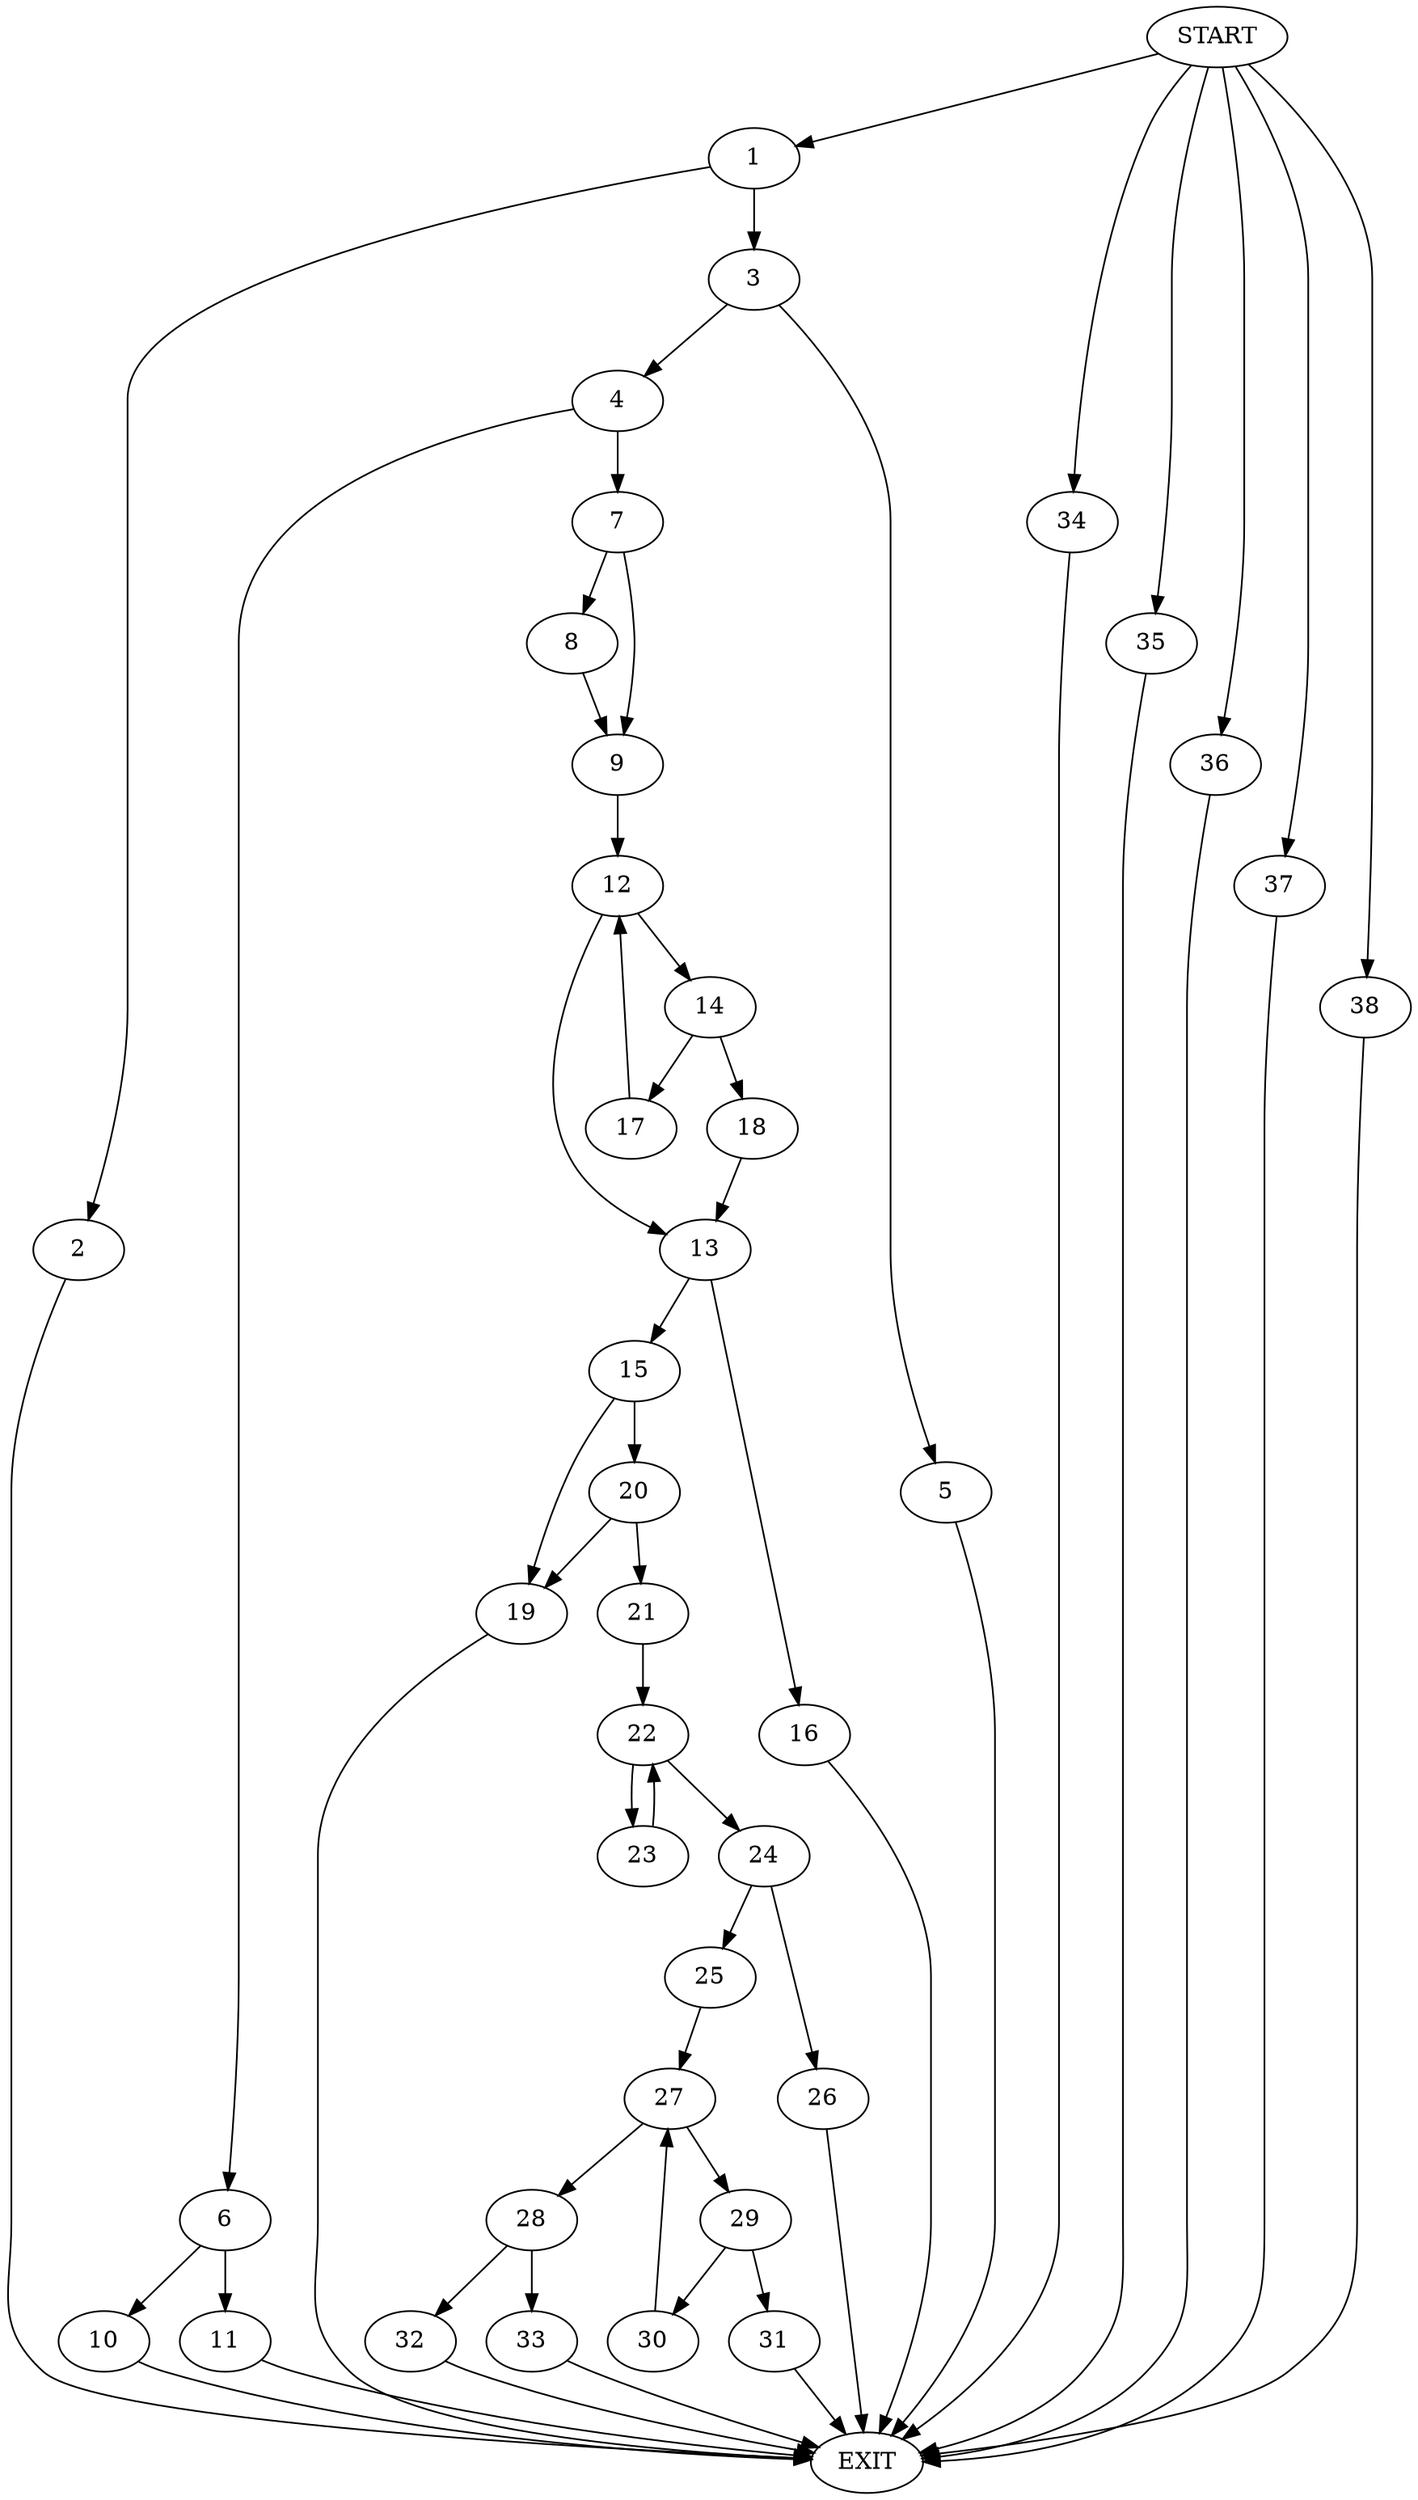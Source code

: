 digraph {
0 [label="START"]
39 [label="EXIT"]
0 -> 1
1 -> 2
1 -> 3
3 -> 4
3 -> 5
2 -> 39
4 -> 6
4 -> 7
5 -> 39
7 -> 8
7 -> 9
6 -> 10
6 -> 11
11 -> 39
10 -> 39
9 -> 12
8 -> 9
12 -> 13
12 -> 14
13 -> 15
13 -> 16
14 -> 17
14 -> 18
17 -> 12
18 -> 13
15 -> 19
15 -> 20
16 -> 39
19 -> 39
20 -> 21
20 -> 19
21 -> 22
22 -> 23
22 -> 24
24 -> 25
24 -> 26
23 -> 22
26 -> 39
25 -> 27
27 -> 28
27 -> 29
29 -> 30
29 -> 31
28 -> 32
28 -> 33
31 -> 39
30 -> 27
32 -> 39
33 -> 39
0 -> 34
34 -> 39
0 -> 35
35 -> 39
0 -> 36
36 -> 39
0 -> 37
37 -> 39
0 -> 38
38 -> 39
}
